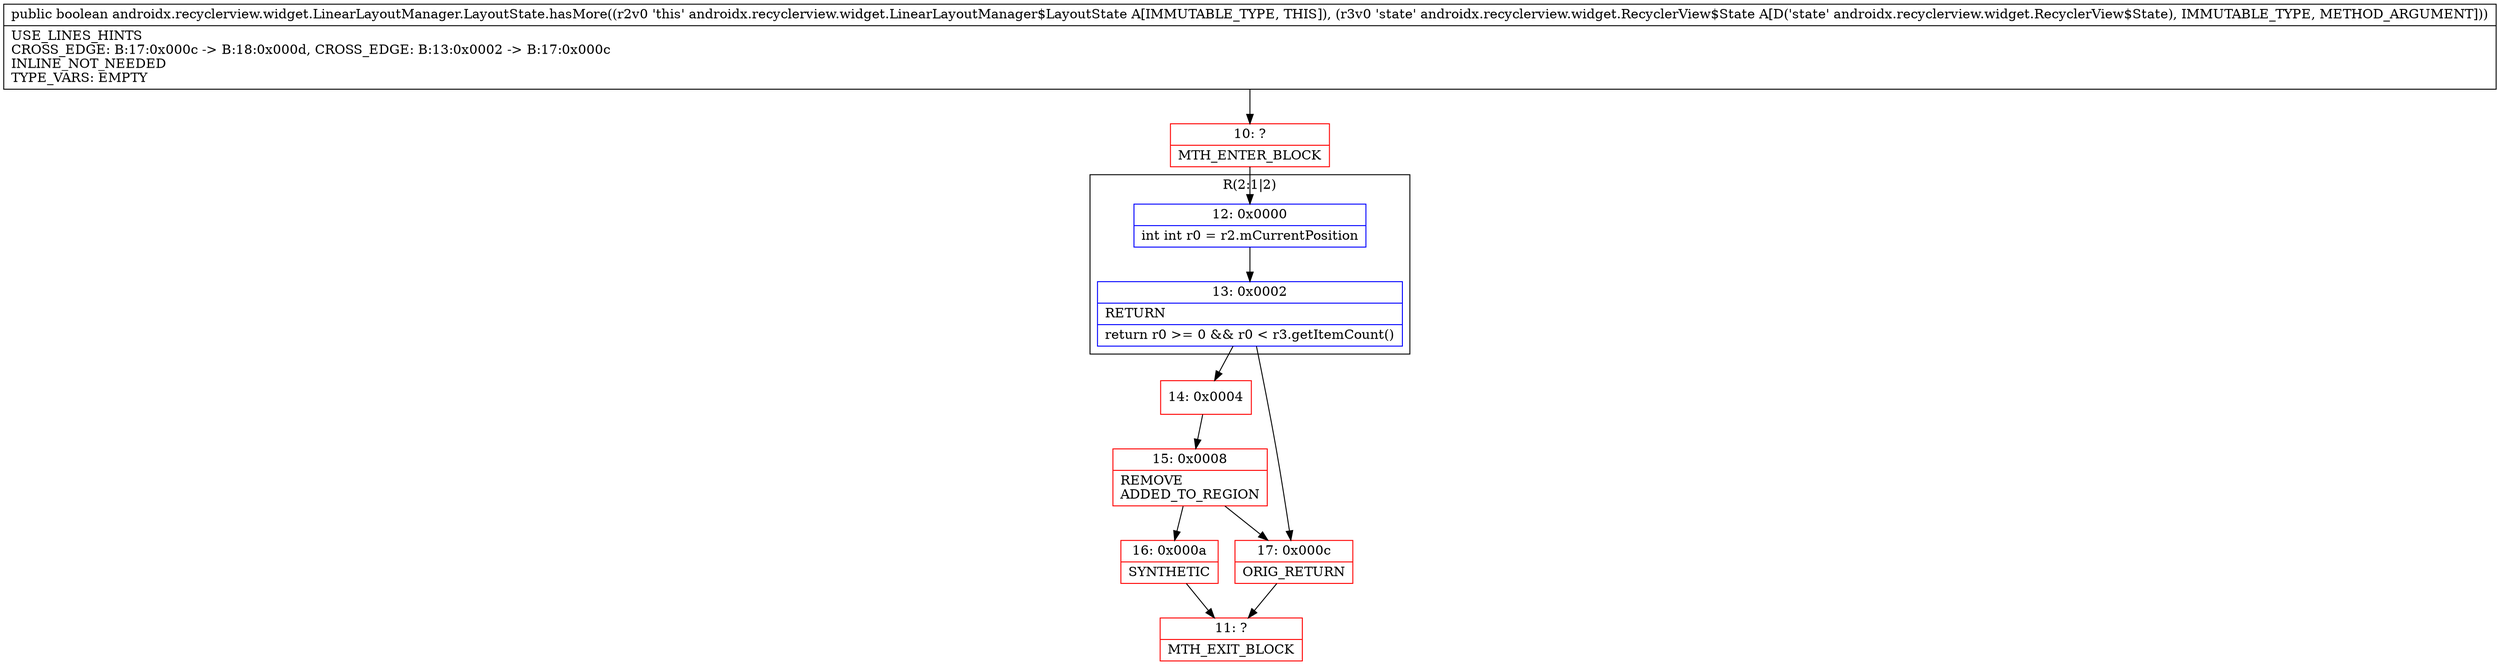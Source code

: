 digraph "CFG forandroidx.recyclerview.widget.LinearLayoutManager.LayoutState.hasMore(Landroidx\/recyclerview\/widget\/RecyclerView$State;)Z" {
subgraph cluster_Region_414078085 {
label = "R(2:1|2)";
node [shape=record,color=blue];
Node_12 [shape=record,label="{12\:\ 0x0000|int int r0 = r2.mCurrentPosition\l}"];
Node_13 [shape=record,label="{13\:\ 0x0002|RETURN\l|return r0 \>= 0 && r0 \< r3.getItemCount()\l}"];
}
Node_10 [shape=record,color=red,label="{10\:\ ?|MTH_ENTER_BLOCK\l}"];
Node_14 [shape=record,color=red,label="{14\:\ 0x0004}"];
Node_15 [shape=record,color=red,label="{15\:\ 0x0008|REMOVE\lADDED_TO_REGION\l}"];
Node_16 [shape=record,color=red,label="{16\:\ 0x000a|SYNTHETIC\l}"];
Node_11 [shape=record,color=red,label="{11\:\ ?|MTH_EXIT_BLOCK\l}"];
Node_17 [shape=record,color=red,label="{17\:\ 0x000c|ORIG_RETURN\l}"];
MethodNode[shape=record,label="{public boolean androidx.recyclerview.widget.LinearLayoutManager.LayoutState.hasMore((r2v0 'this' androidx.recyclerview.widget.LinearLayoutManager$LayoutState A[IMMUTABLE_TYPE, THIS]), (r3v0 'state' androidx.recyclerview.widget.RecyclerView$State A[D('state' androidx.recyclerview.widget.RecyclerView$State), IMMUTABLE_TYPE, METHOD_ARGUMENT]))  | USE_LINES_HINTS\lCROSS_EDGE: B:17:0x000c \-\> B:18:0x000d, CROSS_EDGE: B:13:0x0002 \-\> B:17:0x000c\lINLINE_NOT_NEEDED\lTYPE_VARS: EMPTY\l}"];
MethodNode -> Node_10;Node_12 -> Node_13;
Node_13 -> Node_14;
Node_13 -> Node_17;
Node_10 -> Node_12;
Node_14 -> Node_15;
Node_15 -> Node_16;
Node_15 -> Node_17;
Node_16 -> Node_11;
Node_17 -> Node_11;
}

